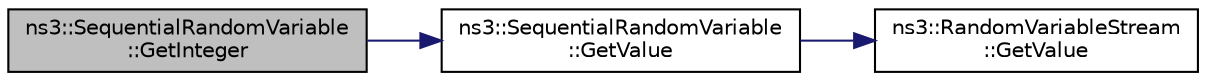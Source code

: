 digraph "ns3::SequentialRandomVariable::GetInteger"
{
 // LATEX_PDF_SIZE
  edge [fontname="Helvetica",fontsize="10",labelfontname="Helvetica",labelfontsize="10"];
  node [fontname="Helvetica",fontsize="10",shape=record];
  rankdir="LR";
  Node1 [label="ns3::SequentialRandomVariable\l::GetInteger",height=0.2,width=0.4,color="black", fillcolor="grey75", style="filled", fontcolor="black",tooltip="Get the next random value as an integer drawn from the distribution."];
  Node1 -> Node2 [color="midnightblue",fontsize="10",style="solid",fontname="Helvetica"];
  Node2 [label="ns3::SequentialRandomVariable\l::GetValue",height=0.2,width=0.4,color="black", fillcolor="white", style="filled",URL="$classns3_1_1_sequential_random_variable.html#a78f36ee1a8102df7d7d40c4490ddf250",tooltip="Get the next random value as a double drawn from the distribution."];
  Node2 -> Node3 [color="midnightblue",fontsize="10",style="solid",fontname="Helvetica"];
  Node3 [label="ns3::RandomVariableStream\l::GetValue",height=0.2,width=0.4,color="black", fillcolor="white", style="filled",URL="$classns3_1_1_random_variable_stream.html#a4fa5944dc4cb11544e661ed23072b36c",tooltip="Get the next random value as a double drawn from the distribution."];
}

